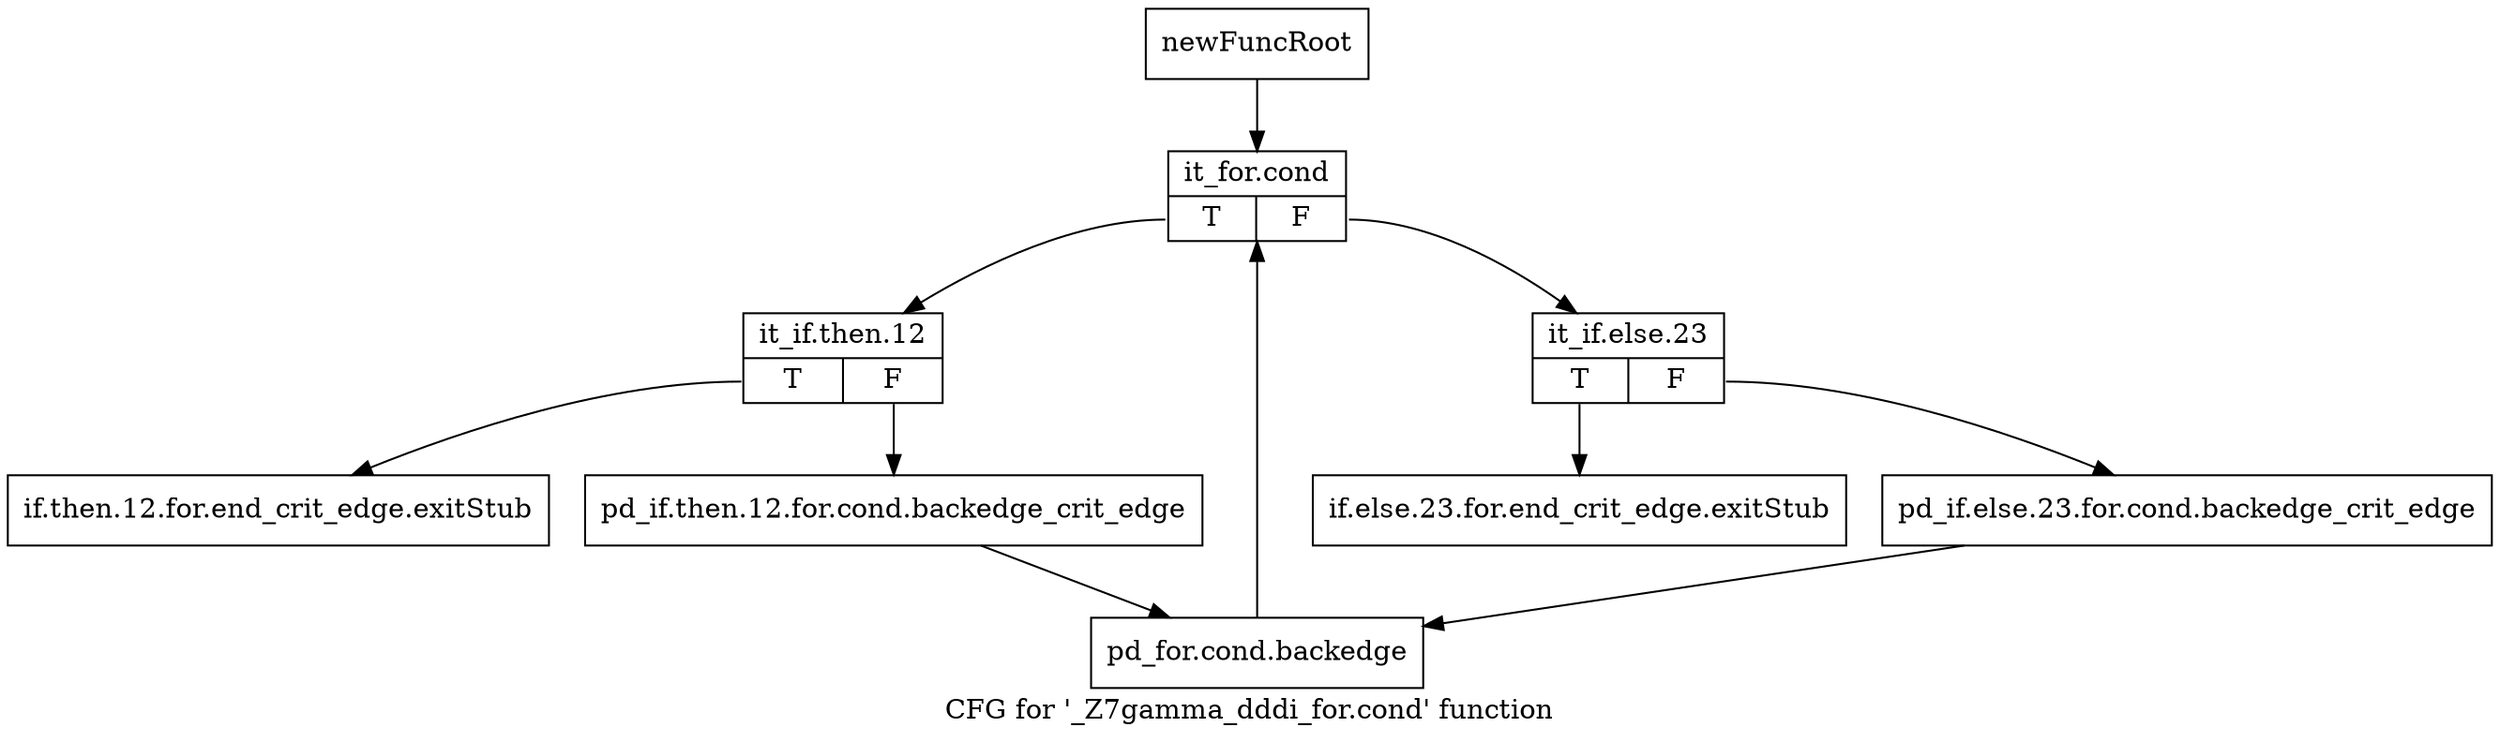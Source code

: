 digraph "CFG for '_Z7gamma_dddi_for.cond' function" {
	label="CFG for '_Z7gamma_dddi_for.cond' function";

	Node0x21b0680 [shape=record,label="{newFuncRoot}"];
	Node0x21b0680 -> Node0x21b0770;
	Node0x21b06d0 [shape=record,label="{if.else.23.for.end_crit_edge.exitStub}"];
	Node0x21b0720 [shape=record,label="{if.then.12.for.end_crit_edge.exitStub}"];
	Node0x21b0770 [shape=record,label="{it_for.cond|{<s0>T|<s1>F}}"];
	Node0x21b0770:s0 -> Node0x21b0860;
	Node0x21b0770:s1 -> Node0x21b07c0;
	Node0x21b07c0 [shape=record,label="{it_if.else.23|{<s0>T|<s1>F}}"];
	Node0x21b07c0:s0 -> Node0x21b06d0;
	Node0x21b07c0:s1 -> Node0x21b0810;
	Node0x21b0810 [shape=record,label="{pd_if.else.23.for.cond.backedge_crit_edge}"];
	Node0x21b0810 -> Node0x21b0900;
	Node0x21b0860 [shape=record,label="{it_if.then.12|{<s0>T|<s1>F}}"];
	Node0x21b0860:s0 -> Node0x21b0720;
	Node0x21b0860:s1 -> Node0x21b08b0;
	Node0x21b08b0 [shape=record,label="{pd_if.then.12.for.cond.backedge_crit_edge}"];
	Node0x21b08b0 -> Node0x21b0900;
	Node0x21b0900 [shape=record,label="{pd_for.cond.backedge}"];
	Node0x21b0900 -> Node0x21b0770;
}
